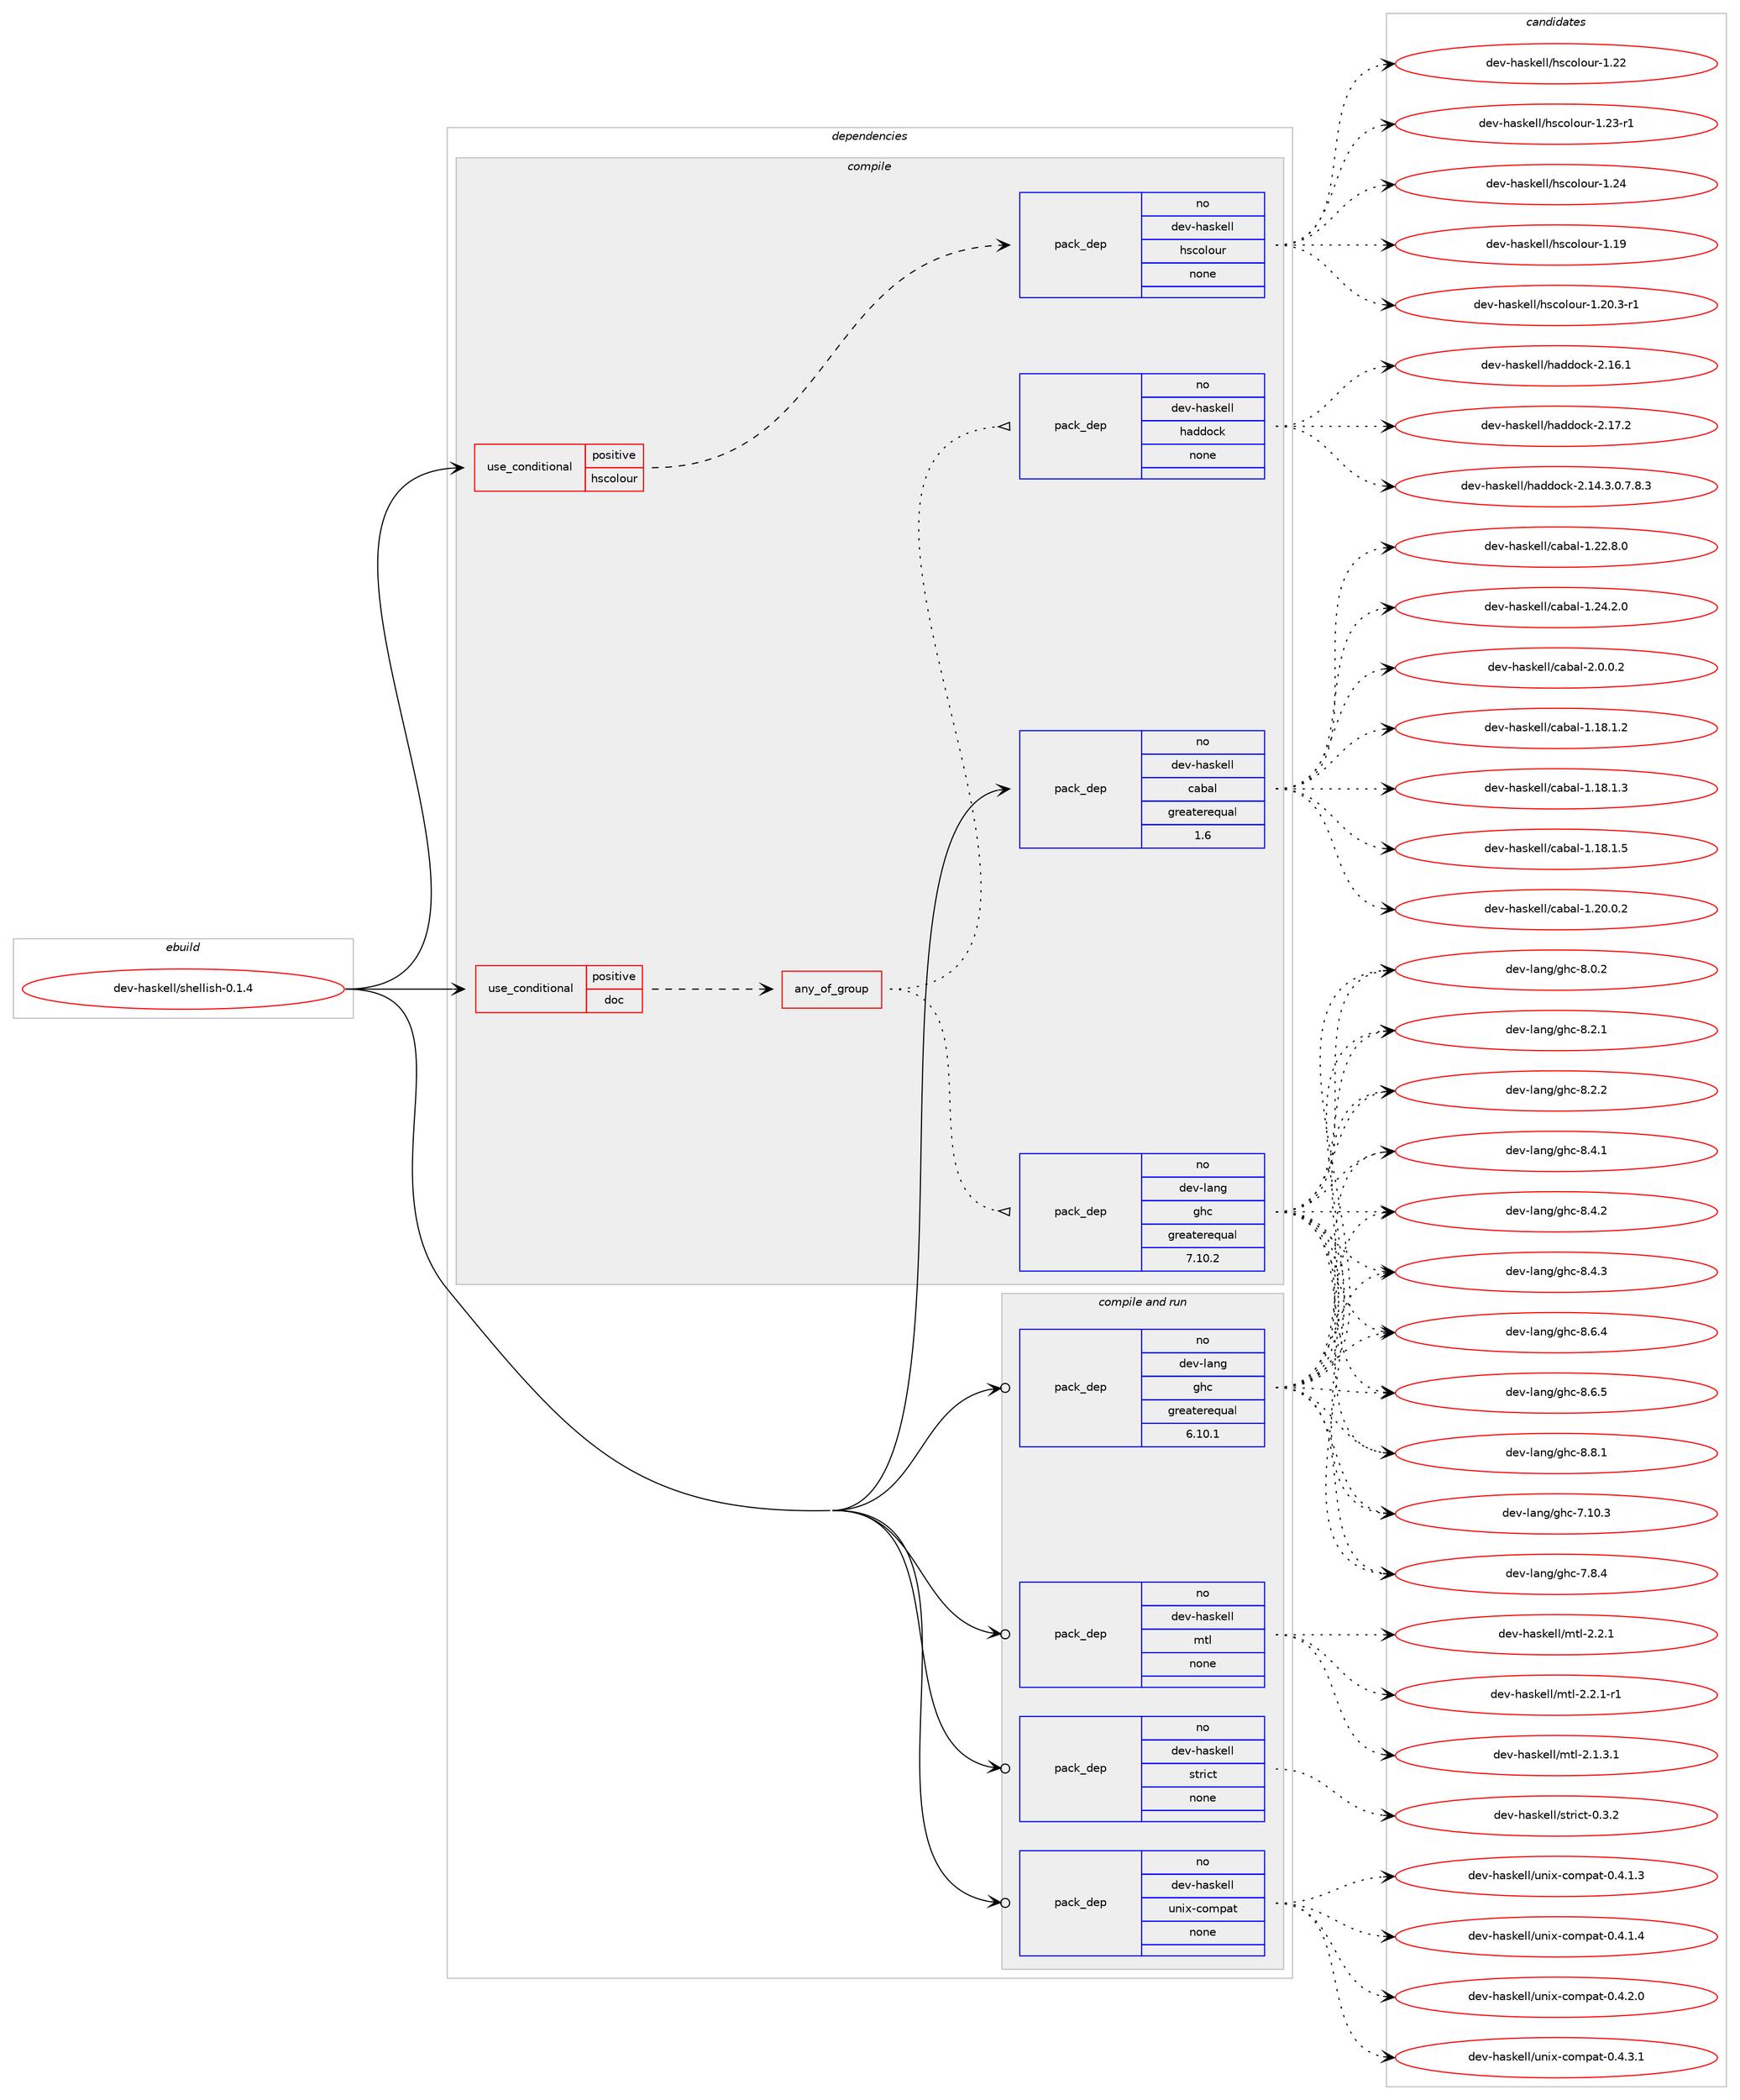 digraph prolog {

# *************
# Graph options
# *************

newrank=true;
concentrate=true;
compound=true;
graph [rankdir=LR,fontname=Helvetica,fontsize=10,ranksep=1.5];#, ranksep=2.5, nodesep=0.2];
edge  [arrowhead=vee];
node  [fontname=Helvetica,fontsize=10];

# **********
# The ebuild
# **********

subgraph cluster_leftcol {
color=gray;
rank=same;
label=<<i>ebuild</i>>;
id [label="dev-haskell/shellish-0.1.4", color=red, width=4, href="../dev-haskell/shellish-0.1.4.svg"];
}

# ****************
# The dependencies
# ****************

subgraph cluster_midcol {
color=gray;
label=<<i>dependencies</i>>;
subgraph cluster_compile {
fillcolor="#eeeeee";
style=filled;
label=<<i>compile</i>>;
subgraph cond127517 {
dependency543564 [label=<<TABLE BORDER="0" CELLBORDER="1" CELLSPACING="0" CELLPADDING="4"><TR><TD ROWSPAN="3" CELLPADDING="10">use_conditional</TD></TR><TR><TD>positive</TD></TR><TR><TD>doc</TD></TR></TABLE>>, shape=none, color=red];
subgraph any10462 {
dependency543565 [label=<<TABLE BORDER="0" CELLBORDER="1" CELLSPACING="0" CELLPADDING="4"><TR><TD CELLPADDING="10">any_of_group</TD></TR></TABLE>>, shape=none, color=red];subgraph pack405228 {
dependency543566 [label=<<TABLE BORDER="0" CELLBORDER="1" CELLSPACING="0" CELLPADDING="4" WIDTH="220"><TR><TD ROWSPAN="6" CELLPADDING="30">pack_dep</TD></TR><TR><TD WIDTH="110">no</TD></TR><TR><TD>dev-haskell</TD></TR><TR><TD>haddock</TD></TR><TR><TD>none</TD></TR><TR><TD></TD></TR></TABLE>>, shape=none, color=blue];
}
dependency543565:e -> dependency543566:w [weight=20,style="dotted",arrowhead="oinv"];
subgraph pack405229 {
dependency543567 [label=<<TABLE BORDER="0" CELLBORDER="1" CELLSPACING="0" CELLPADDING="4" WIDTH="220"><TR><TD ROWSPAN="6" CELLPADDING="30">pack_dep</TD></TR><TR><TD WIDTH="110">no</TD></TR><TR><TD>dev-lang</TD></TR><TR><TD>ghc</TD></TR><TR><TD>greaterequal</TD></TR><TR><TD>7.10.2</TD></TR></TABLE>>, shape=none, color=blue];
}
dependency543565:e -> dependency543567:w [weight=20,style="dotted",arrowhead="oinv"];
}
dependency543564:e -> dependency543565:w [weight=20,style="dashed",arrowhead="vee"];
}
id:e -> dependency543564:w [weight=20,style="solid",arrowhead="vee"];
subgraph cond127518 {
dependency543568 [label=<<TABLE BORDER="0" CELLBORDER="1" CELLSPACING="0" CELLPADDING="4"><TR><TD ROWSPAN="3" CELLPADDING="10">use_conditional</TD></TR><TR><TD>positive</TD></TR><TR><TD>hscolour</TD></TR></TABLE>>, shape=none, color=red];
subgraph pack405230 {
dependency543569 [label=<<TABLE BORDER="0" CELLBORDER="1" CELLSPACING="0" CELLPADDING="4" WIDTH="220"><TR><TD ROWSPAN="6" CELLPADDING="30">pack_dep</TD></TR><TR><TD WIDTH="110">no</TD></TR><TR><TD>dev-haskell</TD></TR><TR><TD>hscolour</TD></TR><TR><TD>none</TD></TR><TR><TD></TD></TR></TABLE>>, shape=none, color=blue];
}
dependency543568:e -> dependency543569:w [weight=20,style="dashed",arrowhead="vee"];
}
id:e -> dependency543568:w [weight=20,style="solid",arrowhead="vee"];
subgraph pack405231 {
dependency543570 [label=<<TABLE BORDER="0" CELLBORDER="1" CELLSPACING="0" CELLPADDING="4" WIDTH="220"><TR><TD ROWSPAN="6" CELLPADDING="30">pack_dep</TD></TR><TR><TD WIDTH="110">no</TD></TR><TR><TD>dev-haskell</TD></TR><TR><TD>cabal</TD></TR><TR><TD>greaterequal</TD></TR><TR><TD>1.6</TD></TR></TABLE>>, shape=none, color=blue];
}
id:e -> dependency543570:w [weight=20,style="solid",arrowhead="vee"];
}
subgraph cluster_compileandrun {
fillcolor="#eeeeee";
style=filled;
label=<<i>compile and run</i>>;
subgraph pack405232 {
dependency543571 [label=<<TABLE BORDER="0" CELLBORDER="1" CELLSPACING="0" CELLPADDING="4" WIDTH="220"><TR><TD ROWSPAN="6" CELLPADDING="30">pack_dep</TD></TR><TR><TD WIDTH="110">no</TD></TR><TR><TD>dev-haskell</TD></TR><TR><TD>mtl</TD></TR><TR><TD>none</TD></TR><TR><TD></TD></TR></TABLE>>, shape=none, color=blue];
}
id:e -> dependency543571:w [weight=20,style="solid",arrowhead="odotvee"];
subgraph pack405233 {
dependency543572 [label=<<TABLE BORDER="0" CELLBORDER="1" CELLSPACING="0" CELLPADDING="4" WIDTH="220"><TR><TD ROWSPAN="6" CELLPADDING="30">pack_dep</TD></TR><TR><TD WIDTH="110">no</TD></TR><TR><TD>dev-haskell</TD></TR><TR><TD>strict</TD></TR><TR><TD>none</TD></TR><TR><TD></TD></TR></TABLE>>, shape=none, color=blue];
}
id:e -> dependency543572:w [weight=20,style="solid",arrowhead="odotvee"];
subgraph pack405234 {
dependency543573 [label=<<TABLE BORDER="0" CELLBORDER="1" CELLSPACING="0" CELLPADDING="4" WIDTH="220"><TR><TD ROWSPAN="6" CELLPADDING="30">pack_dep</TD></TR><TR><TD WIDTH="110">no</TD></TR><TR><TD>dev-haskell</TD></TR><TR><TD>unix-compat</TD></TR><TR><TD>none</TD></TR><TR><TD></TD></TR></TABLE>>, shape=none, color=blue];
}
id:e -> dependency543573:w [weight=20,style="solid",arrowhead="odotvee"];
subgraph pack405235 {
dependency543574 [label=<<TABLE BORDER="0" CELLBORDER="1" CELLSPACING="0" CELLPADDING="4" WIDTH="220"><TR><TD ROWSPAN="6" CELLPADDING="30">pack_dep</TD></TR><TR><TD WIDTH="110">no</TD></TR><TR><TD>dev-lang</TD></TR><TR><TD>ghc</TD></TR><TR><TD>greaterequal</TD></TR><TR><TD>6.10.1</TD></TR></TABLE>>, shape=none, color=blue];
}
id:e -> dependency543574:w [weight=20,style="solid",arrowhead="odotvee"];
}
subgraph cluster_run {
fillcolor="#eeeeee";
style=filled;
label=<<i>run</i>>;
}
}

# **************
# The candidates
# **************

subgraph cluster_choices {
rank=same;
color=gray;
label=<<i>candidates</i>>;

subgraph choice405228 {
color=black;
nodesep=1;
choice1001011184510497115107101108108471049710010011199107455046495246514648465546564651 [label="dev-haskell/haddock-2.14.3.0.7.8.3", color=red, width=4,href="../dev-haskell/haddock-2.14.3.0.7.8.3.svg"];
choice100101118451049711510710110810847104971001001119910745504649544649 [label="dev-haskell/haddock-2.16.1", color=red, width=4,href="../dev-haskell/haddock-2.16.1.svg"];
choice100101118451049711510710110810847104971001001119910745504649554650 [label="dev-haskell/haddock-2.17.2", color=red, width=4,href="../dev-haskell/haddock-2.17.2.svg"];
dependency543566:e -> choice1001011184510497115107101108108471049710010011199107455046495246514648465546564651:w [style=dotted,weight="100"];
dependency543566:e -> choice100101118451049711510710110810847104971001001119910745504649544649:w [style=dotted,weight="100"];
dependency543566:e -> choice100101118451049711510710110810847104971001001119910745504649554650:w [style=dotted,weight="100"];
}
subgraph choice405229 {
color=black;
nodesep=1;
choice1001011184510897110103471031049945554649484651 [label="dev-lang/ghc-7.10.3", color=red, width=4,href="../dev-lang/ghc-7.10.3.svg"];
choice10010111845108971101034710310499455546564652 [label="dev-lang/ghc-7.8.4", color=red, width=4,href="../dev-lang/ghc-7.8.4.svg"];
choice10010111845108971101034710310499455646484650 [label="dev-lang/ghc-8.0.2", color=red, width=4,href="../dev-lang/ghc-8.0.2.svg"];
choice10010111845108971101034710310499455646504649 [label="dev-lang/ghc-8.2.1", color=red, width=4,href="../dev-lang/ghc-8.2.1.svg"];
choice10010111845108971101034710310499455646504650 [label="dev-lang/ghc-8.2.2", color=red, width=4,href="../dev-lang/ghc-8.2.2.svg"];
choice10010111845108971101034710310499455646524649 [label="dev-lang/ghc-8.4.1", color=red, width=4,href="../dev-lang/ghc-8.4.1.svg"];
choice10010111845108971101034710310499455646524650 [label="dev-lang/ghc-8.4.2", color=red, width=4,href="../dev-lang/ghc-8.4.2.svg"];
choice10010111845108971101034710310499455646524651 [label="dev-lang/ghc-8.4.3", color=red, width=4,href="../dev-lang/ghc-8.4.3.svg"];
choice10010111845108971101034710310499455646544652 [label="dev-lang/ghc-8.6.4", color=red, width=4,href="../dev-lang/ghc-8.6.4.svg"];
choice10010111845108971101034710310499455646544653 [label="dev-lang/ghc-8.6.5", color=red, width=4,href="../dev-lang/ghc-8.6.5.svg"];
choice10010111845108971101034710310499455646564649 [label="dev-lang/ghc-8.8.1", color=red, width=4,href="../dev-lang/ghc-8.8.1.svg"];
dependency543567:e -> choice1001011184510897110103471031049945554649484651:w [style=dotted,weight="100"];
dependency543567:e -> choice10010111845108971101034710310499455546564652:w [style=dotted,weight="100"];
dependency543567:e -> choice10010111845108971101034710310499455646484650:w [style=dotted,weight="100"];
dependency543567:e -> choice10010111845108971101034710310499455646504649:w [style=dotted,weight="100"];
dependency543567:e -> choice10010111845108971101034710310499455646504650:w [style=dotted,weight="100"];
dependency543567:e -> choice10010111845108971101034710310499455646524649:w [style=dotted,weight="100"];
dependency543567:e -> choice10010111845108971101034710310499455646524650:w [style=dotted,weight="100"];
dependency543567:e -> choice10010111845108971101034710310499455646524651:w [style=dotted,weight="100"];
dependency543567:e -> choice10010111845108971101034710310499455646544652:w [style=dotted,weight="100"];
dependency543567:e -> choice10010111845108971101034710310499455646544653:w [style=dotted,weight="100"];
dependency543567:e -> choice10010111845108971101034710310499455646564649:w [style=dotted,weight="100"];
}
subgraph choice405230 {
color=black;
nodesep=1;
choice100101118451049711510710110810847104115991111081111171144549464957 [label="dev-haskell/hscolour-1.19", color=red, width=4,href="../dev-haskell/hscolour-1.19.svg"];
choice10010111845104971151071011081084710411599111108111117114454946504846514511449 [label="dev-haskell/hscolour-1.20.3-r1", color=red, width=4,href="../dev-haskell/hscolour-1.20.3-r1.svg"];
choice100101118451049711510710110810847104115991111081111171144549465050 [label="dev-haskell/hscolour-1.22", color=red, width=4,href="../dev-haskell/hscolour-1.22.svg"];
choice1001011184510497115107101108108471041159911110811111711445494650514511449 [label="dev-haskell/hscolour-1.23-r1", color=red, width=4,href="../dev-haskell/hscolour-1.23-r1.svg"];
choice100101118451049711510710110810847104115991111081111171144549465052 [label="dev-haskell/hscolour-1.24", color=red, width=4,href="../dev-haskell/hscolour-1.24.svg"];
dependency543569:e -> choice100101118451049711510710110810847104115991111081111171144549464957:w [style=dotted,weight="100"];
dependency543569:e -> choice10010111845104971151071011081084710411599111108111117114454946504846514511449:w [style=dotted,weight="100"];
dependency543569:e -> choice100101118451049711510710110810847104115991111081111171144549465050:w [style=dotted,weight="100"];
dependency543569:e -> choice1001011184510497115107101108108471041159911110811111711445494650514511449:w [style=dotted,weight="100"];
dependency543569:e -> choice100101118451049711510710110810847104115991111081111171144549465052:w [style=dotted,weight="100"];
}
subgraph choice405231 {
color=black;
nodesep=1;
choice10010111845104971151071011081084799979897108454946495646494650 [label="dev-haskell/cabal-1.18.1.2", color=red, width=4,href="../dev-haskell/cabal-1.18.1.2.svg"];
choice10010111845104971151071011081084799979897108454946495646494651 [label="dev-haskell/cabal-1.18.1.3", color=red, width=4,href="../dev-haskell/cabal-1.18.1.3.svg"];
choice10010111845104971151071011081084799979897108454946495646494653 [label="dev-haskell/cabal-1.18.1.5", color=red, width=4,href="../dev-haskell/cabal-1.18.1.5.svg"];
choice10010111845104971151071011081084799979897108454946504846484650 [label="dev-haskell/cabal-1.20.0.2", color=red, width=4,href="../dev-haskell/cabal-1.20.0.2.svg"];
choice10010111845104971151071011081084799979897108454946505046564648 [label="dev-haskell/cabal-1.22.8.0", color=red, width=4,href="../dev-haskell/cabal-1.22.8.0.svg"];
choice10010111845104971151071011081084799979897108454946505246504648 [label="dev-haskell/cabal-1.24.2.0", color=red, width=4,href="../dev-haskell/cabal-1.24.2.0.svg"];
choice100101118451049711510710110810847999798971084550464846484650 [label="dev-haskell/cabal-2.0.0.2", color=red, width=4,href="../dev-haskell/cabal-2.0.0.2.svg"];
dependency543570:e -> choice10010111845104971151071011081084799979897108454946495646494650:w [style=dotted,weight="100"];
dependency543570:e -> choice10010111845104971151071011081084799979897108454946495646494651:w [style=dotted,weight="100"];
dependency543570:e -> choice10010111845104971151071011081084799979897108454946495646494653:w [style=dotted,weight="100"];
dependency543570:e -> choice10010111845104971151071011081084799979897108454946504846484650:w [style=dotted,weight="100"];
dependency543570:e -> choice10010111845104971151071011081084799979897108454946505046564648:w [style=dotted,weight="100"];
dependency543570:e -> choice10010111845104971151071011081084799979897108454946505246504648:w [style=dotted,weight="100"];
dependency543570:e -> choice100101118451049711510710110810847999798971084550464846484650:w [style=dotted,weight="100"];
}
subgraph choice405232 {
color=black;
nodesep=1;
choice1001011184510497115107101108108471091161084550464946514649 [label="dev-haskell/mtl-2.1.3.1", color=red, width=4,href="../dev-haskell/mtl-2.1.3.1.svg"];
choice100101118451049711510710110810847109116108455046504649 [label="dev-haskell/mtl-2.2.1", color=red, width=4,href="../dev-haskell/mtl-2.2.1.svg"];
choice1001011184510497115107101108108471091161084550465046494511449 [label="dev-haskell/mtl-2.2.1-r1", color=red, width=4,href="../dev-haskell/mtl-2.2.1-r1.svg"];
dependency543571:e -> choice1001011184510497115107101108108471091161084550464946514649:w [style=dotted,weight="100"];
dependency543571:e -> choice100101118451049711510710110810847109116108455046504649:w [style=dotted,weight="100"];
dependency543571:e -> choice1001011184510497115107101108108471091161084550465046494511449:w [style=dotted,weight="100"];
}
subgraph choice405233 {
color=black;
nodesep=1;
choice10010111845104971151071011081084711511611410599116454846514650 [label="dev-haskell/strict-0.3.2", color=red, width=4,href="../dev-haskell/strict-0.3.2.svg"];
dependency543572:e -> choice10010111845104971151071011081084711511611410599116454846514650:w [style=dotted,weight="100"];
}
subgraph choice405234 {
color=black;
nodesep=1;
choice1001011184510497115107101108108471171101051204599111109112971164548465246494651 [label="dev-haskell/unix-compat-0.4.1.3", color=red, width=4,href="../dev-haskell/unix-compat-0.4.1.3.svg"];
choice1001011184510497115107101108108471171101051204599111109112971164548465246494652 [label="dev-haskell/unix-compat-0.4.1.4", color=red, width=4,href="../dev-haskell/unix-compat-0.4.1.4.svg"];
choice1001011184510497115107101108108471171101051204599111109112971164548465246504648 [label="dev-haskell/unix-compat-0.4.2.0", color=red, width=4,href="../dev-haskell/unix-compat-0.4.2.0.svg"];
choice1001011184510497115107101108108471171101051204599111109112971164548465246514649 [label="dev-haskell/unix-compat-0.4.3.1", color=red, width=4,href="../dev-haskell/unix-compat-0.4.3.1.svg"];
dependency543573:e -> choice1001011184510497115107101108108471171101051204599111109112971164548465246494651:w [style=dotted,weight="100"];
dependency543573:e -> choice1001011184510497115107101108108471171101051204599111109112971164548465246494652:w [style=dotted,weight="100"];
dependency543573:e -> choice1001011184510497115107101108108471171101051204599111109112971164548465246504648:w [style=dotted,weight="100"];
dependency543573:e -> choice1001011184510497115107101108108471171101051204599111109112971164548465246514649:w [style=dotted,weight="100"];
}
subgraph choice405235 {
color=black;
nodesep=1;
choice1001011184510897110103471031049945554649484651 [label="dev-lang/ghc-7.10.3", color=red, width=4,href="../dev-lang/ghc-7.10.3.svg"];
choice10010111845108971101034710310499455546564652 [label="dev-lang/ghc-7.8.4", color=red, width=4,href="../dev-lang/ghc-7.8.4.svg"];
choice10010111845108971101034710310499455646484650 [label="dev-lang/ghc-8.0.2", color=red, width=4,href="../dev-lang/ghc-8.0.2.svg"];
choice10010111845108971101034710310499455646504649 [label="dev-lang/ghc-8.2.1", color=red, width=4,href="../dev-lang/ghc-8.2.1.svg"];
choice10010111845108971101034710310499455646504650 [label="dev-lang/ghc-8.2.2", color=red, width=4,href="../dev-lang/ghc-8.2.2.svg"];
choice10010111845108971101034710310499455646524649 [label="dev-lang/ghc-8.4.1", color=red, width=4,href="../dev-lang/ghc-8.4.1.svg"];
choice10010111845108971101034710310499455646524650 [label="dev-lang/ghc-8.4.2", color=red, width=4,href="../dev-lang/ghc-8.4.2.svg"];
choice10010111845108971101034710310499455646524651 [label="dev-lang/ghc-8.4.3", color=red, width=4,href="../dev-lang/ghc-8.4.3.svg"];
choice10010111845108971101034710310499455646544652 [label="dev-lang/ghc-8.6.4", color=red, width=4,href="../dev-lang/ghc-8.6.4.svg"];
choice10010111845108971101034710310499455646544653 [label="dev-lang/ghc-8.6.5", color=red, width=4,href="../dev-lang/ghc-8.6.5.svg"];
choice10010111845108971101034710310499455646564649 [label="dev-lang/ghc-8.8.1", color=red, width=4,href="../dev-lang/ghc-8.8.1.svg"];
dependency543574:e -> choice1001011184510897110103471031049945554649484651:w [style=dotted,weight="100"];
dependency543574:e -> choice10010111845108971101034710310499455546564652:w [style=dotted,weight="100"];
dependency543574:e -> choice10010111845108971101034710310499455646484650:w [style=dotted,weight="100"];
dependency543574:e -> choice10010111845108971101034710310499455646504649:w [style=dotted,weight="100"];
dependency543574:e -> choice10010111845108971101034710310499455646504650:w [style=dotted,weight="100"];
dependency543574:e -> choice10010111845108971101034710310499455646524649:w [style=dotted,weight="100"];
dependency543574:e -> choice10010111845108971101034710310499455646524650:w [style=dotted,weight="100"];
dependency543574:e -> choice10010111845108971101034710310499455646524651:w [style=dotted,weight="100"];
dependency543574:e -> choice10010111845108971101034710310499455646544652:w [style=dotted,weight="100"];
dependency543574:e -> choice10010111845108971101034710310499455646544653:w [style=dotted,weight="100"];
dependency543574:e -> choice10010111845108971101034710310499455646564649:w [style=dotted,weight="100"];
}
}

}
